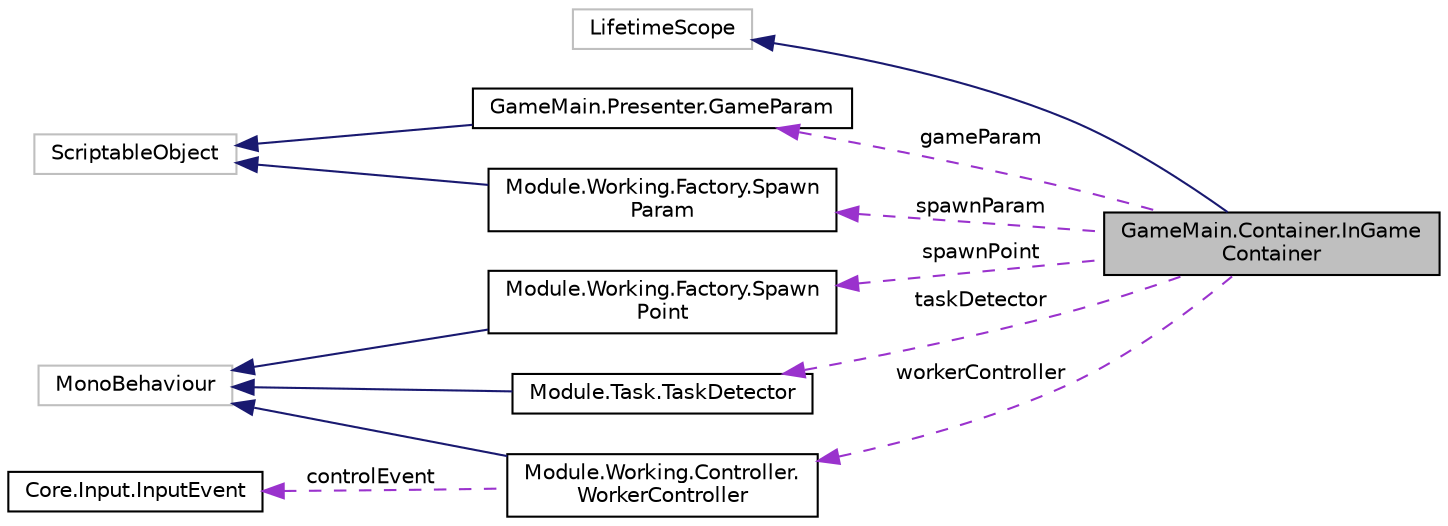 digraph "GameMain.Container.InGameContainer"
{
 // LATEX_PDF_SIZE
  edge [fontname="Helvetica",fontsize="10",labelfontname="Helvetica",labelfontsize="10"];
  node [fontname="Helvetica",fontsize="10",shape=record];
  rankdir="LR";
  Node1 [label="GameMain.Container.InGame\lContainer",height=0.2,width=0.4,color="black", fillcolor="grey75", style="filled", fontcolor="black",tooltip=" "];
  Node2 -> Node1 [dir="back",color="midnightblue",fontsize="10",style="solid",fontname="Helvetica"];
  Node2 [label="LifetimeScope",height=0.2,width=0.4,color="grey75", fillcolor="white", style="filled",tooltip=" "];
  Node3 -> Node1 [dir="back",color="darkorchid3",fontsize="10",style="dashed",label=" gameParam" ,fontname="Helvetica"];
  Node3 [label="GameMain.Presenter.GameParam",height=0.2,width=0.4,color="black", fillcolor="white", style="filled",URL="$classGameMain_1_1Presenter_1_1GameParam.html",tooltip=" "];
  Node4 -> Node3 [dir="back",color="midnightblue",fontsize="10",style="solid",fontname="Helvetica"];
  Node4 [label="ScriptableObject",height=0.2,width=0.4,color="grey75", fillcolor="white", style="filled",tooltip=" "];
  Node5 -> Node1 [dir="back",color="darkorchid3",fontsize="10",style="dashed",label=" spawnPoint" ,fontname="Helvetica"];
  Node5 [label="Module.Working.Factory.Spawn\lPoint",height=0.2,width=0.4,color="black", fillcolor="white", style="filled",URL="$classModule_1_1Working_1_1Factory_1_1SpawnPoint.html",tooltip=" "];
  Node6 -> Node5 [dir="back",color="midnightblue",fontsize="10",style="solid",fontname="Helvetica"];
  Node6 [label="MonoBehaviour",height=0.2,width=0.4,color="grey75", fillcolor="white", style="filled",tooltip=" "];
  Node7 -> Node1 [dir="back",color="darkorchid3",fontsize="10",style="dashed",label=" taskDetector" ,fontname="Helvetica"];
  Node7 [label="Module.Task.TaskDetector",height=0.2,width=0.4,color="black", fillcolor="white", style="filled",URL="$classModule_1_1Task_1_1TaskDetector.html",tooltip="タスクを検出するクラス"];
  Node6 -> Node7 [dir="back",color="midnightblue",fontsize="10",style="solid",fontname="Helvetica"];
  Node8 -> Node1 [dir="back",color="darkorchid3",fontsize="10",style="dashed",label=" workerController" ,fontname="Helvetica"];
  Node8 [label="Module.Working.Controller.\lWorkerController",height=0.2,width=0.4,color="black", fillcolor="white", style="filled",URL="$classModule_1_1Working_1_1Controller_1_1WorkerController.html",tooltip="群体を操作するクラス"];
  Node6 -> Node8 [dir="back",color="midnightblue",fontsize="10",style="solid",fontname="Helvetica"];
  Node9 -> Node8 [dir="back",color="darkorchid3",fontsize="10",style="dashed",label=" controlEvent" ,fontname="Helvetica"];
  Node9 [label="Core.Input.InputEvent",height=0.2,width=0.4,color="black", fillcolor="white", style="filled",URL="$classCore_1_1Input_1_1InputEvent.html",tooltip="InputActionのラッパークラス"];
  Node10 -> Node1 [dir="back",color="darkorchid3",fontsize="10",style="dashed",label=" spawnParam" ,fontname="Helvetica"];
  Node10 [label="Module.Working.Factory.Spawn\lParam",height=0.2,width=0.4,color="black", fillcolor="white", style="filled",URL="$classModule_1_1Working_1_1Factory_1_1SpawnParam.html",tooltip=" "];
  Node4 -> Node10 [dir="back",color="midnightblue",fontsize="10",style="solid",fontname="Helvetica"];
}
